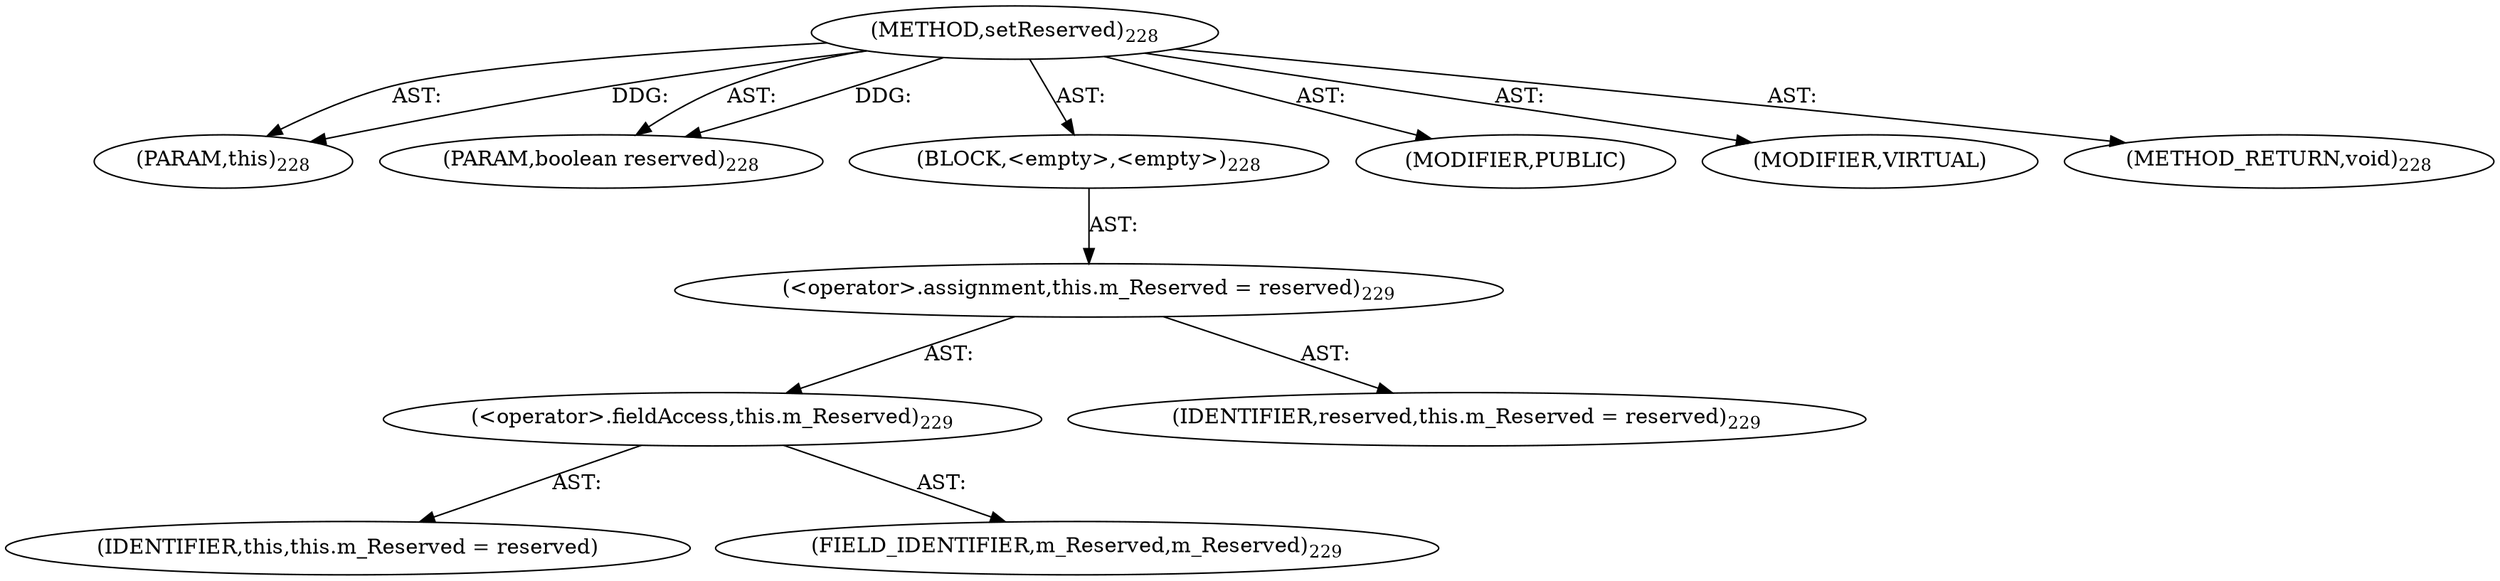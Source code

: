 digraph "setReserved" {  
"111669149698" [label = <(METHOD,setReserved)<SUB>228</SUB>> ]
"115964116999" [label = <(PARAM,this)<SUB>228</SUB>> ]
"115964117000" [label = <(PARAM,boolean reserved)<SUB>228</SUB>> ]
"25769803794" [label = <(BLOCK,&lt;empty&gt;,&lt;empty&gt;)<SUB>228</SUB>> ]
"30064771136" [label = <(&lt;operator&gt;.assignment,this.m_Reserved = reserved)<SUB>229</SUB>> ]
"30064771137" [label = <(&lt;operator&gt;.fieldAccess,this.m_Reserved)<SUB>229</SUB>> ]
"68719476794" [label = <(IDENTIFIER,this,this.m_Reserved = reserved)> ]
"55834574854" [label = <(FIELD_IDENTIFIER,m_Reserved,m_Reserved)<SUB>229</SUB>> ]
"68719476795" [label = <(IDENTIFIER,reserved,this.m_Reserved = reserved)<SUB>229</SUB>> ]
"133143986188" [label = <(MODIFIER,PUBLIC)> ]
"133143986189" [label = <(MODIFIER,VIRTUAL)> ]
"128849018882" [label = <(METHOD_RETURN,void)<SUB>228</SUB>> ]
  "111669149698" -> "115964116999"  [ label = "AST: "] 
  "111669149698" -> "115964117000"  [ label = "AST: "] 
  "111669149698" -> "25769803794"  [ label = "AST: "] 
  "111669149698" -> "133143986188"  [ label = "AST: "] 
  "111669149698" -> "133143986189"  [ label = "AST: "] 
  "111669149698" -> "128849018882"  [ label = "AST: "] 
  "25769803794" -> "30064771136"  [ label = "AST: "] 
  "30064771136" -> "30064771137"  [ label = "AST: "] 
  "30064771136" -> "68719476795"  [ label = "AST: "] 
  "30064771137" -> "68719476794"  [ label = "AST: "] 
  "30064771137" -> "55834574854"  [ label = "AST: "] 
  "111669149698" -> "115964116999"  [ label = "DDG: "] 
  "111669149698" -> "115964117000"  [ label = "DDG: "] 
}
